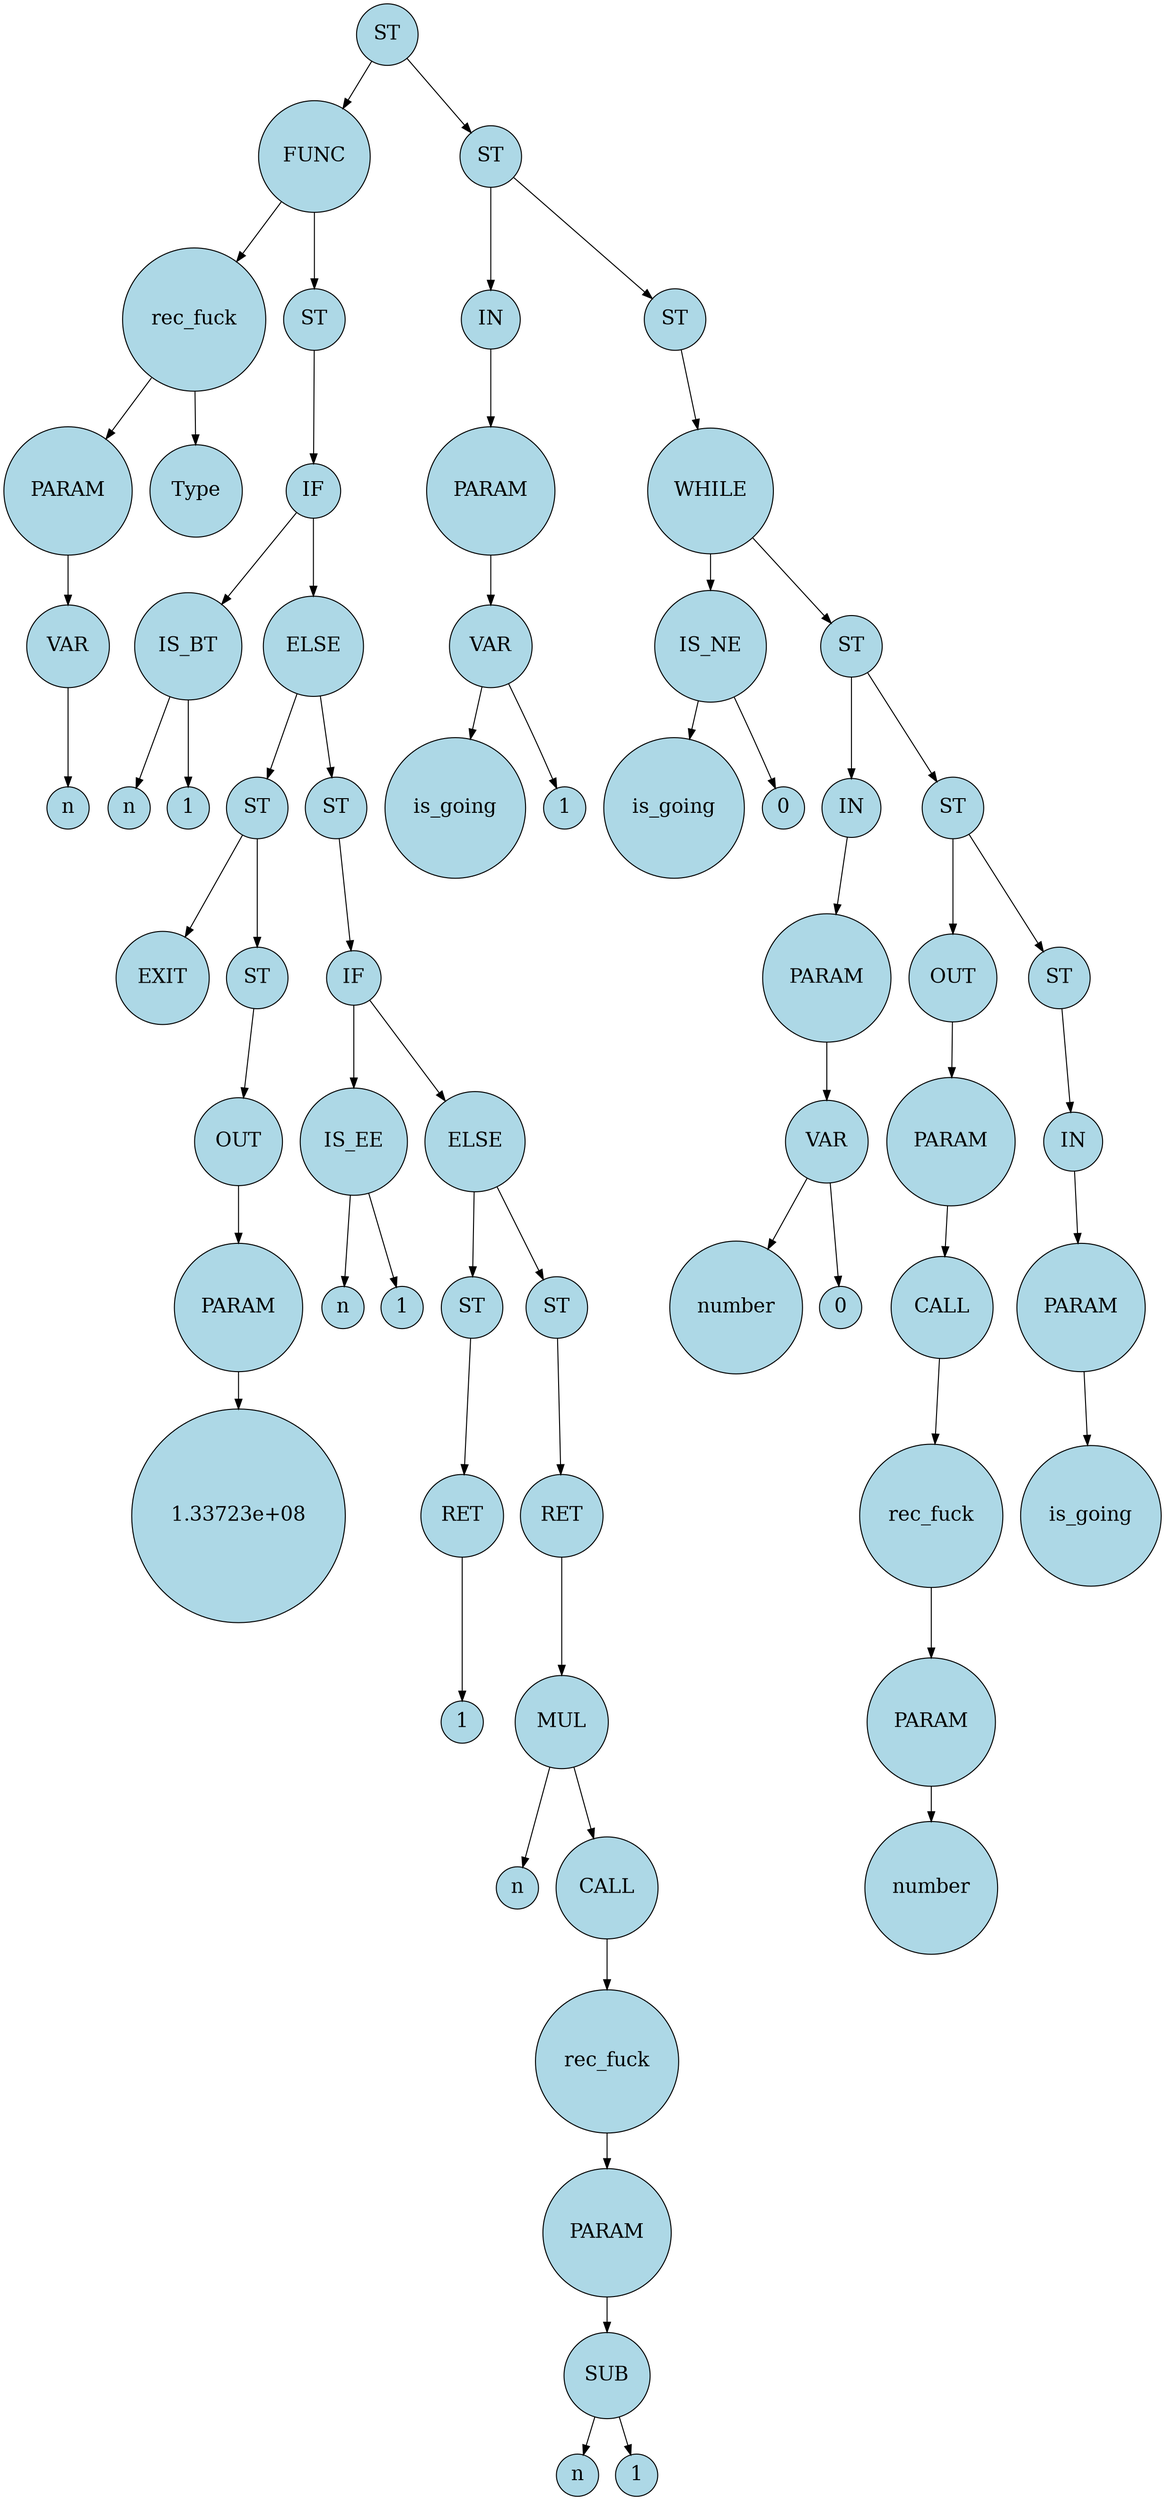 digraph G{
    rankdir = TB;
    edge[ colour = black ];
    node[ fillcolor = lightgreen, colour = black, shape = circle, fontsize = 20 ];
    node68 [style = filled, fillcolor = lightblue, label = "ST"];
    node38 [style = filled, fillcolor = lightblue, label = "FUNC"];
    node37 [style = filled, fillcolor = lightblue, label = "rec_fuck"];
    node3 [style = filled, fillcolor = lightblue, label = "PARAM"];
    node2 [style = filled, fillcolor = lightblue, label = "VAR"];
    node1 [style = filled, fillcolor = lightblue, label = "n"];
    node36 [style = filled, fillcolor = lightblue, label = "Type"];
    node35 [style = filled, fillcolor = lightblue, label = "ST"];
    node34 [style = filled, fillcolor = lightblue, label = "IF"];
    node6 [style = filled, fillcolor = lightblue, label = "IS_BT"];
    node4 [style = filled, fillcolor = lightblue, label = "n"];
    node5 [style = filled, fillcolor = lightblue, label = "1"];
    node33 [style = filled, fillcolor = lightblue, label = "ELSE"];
    node12 [style = filled, fillcolor = lightblue, label = "ST"];
    node7 [style = filled, fillcolor = lightblue, label = "EXIT"];
    node11 [style = filled, fillcolor = lightblue, label = "ST"];
    node10 [style = filled, fillcolor = lightblue, label = "OUT"];
    node9 [style = filled, fillcolor = lightblue, label = "PARAM"];
    node8 [style = filled, fillcolor = lightblue, label = "1.33723e+08"];
    node32 [style = filled, fillcolor = lightblue, label = "ST"];
    node31 [style = filled, fillcolor = lightblue, label = "IF"];
    node15 [style = filled, fillcolor = lightblue, label = "IS_EE"];
    node13 [style = filled, fillcolor = lightblue, label = "n"];
    node14 [style = filled, fillcolor = lightblue, label = "1"];
    node30 [style = filled, fillcolor = lightblue, label = "ELSE"];
    node18 [style = filled, fillcolor = lightblue, label = "ST"];
    node17 [style = filled, fillcolor = lightblue, label = "RET"];
    node16 [style = filled, fillcolor = lightblue, label = "1"];
    node29 [style = filled, fillcolor = lightblue, label = "ST"];
    node28 [style = filled, fillcolor = lightblue, label = "RET"];
    node27 [style = filled, fillcolor = lightblue, label = "MUL"];
    node19 [style = filled, fillcolor = lightblue, label = "n"];
    node26 [style = filled, fillcolor = lightblue, label = "CALL"];
    node25 [style = filled, fillcolor = lightblue, label = "rec_fuck"];
    node24 [style = filled, fillcolor = lightblue, label = "PARAM"];
    node23 [style = filled, fillcolor = lightblue, label = "SUB"];
    node21 [style = filled, fillcolor = lightblue, label = "n"];
    node22 [style = filled, fillcolor = lightblue, label = "1"];
    node67 [style = filled, fillcolor = lightblue, label = "ST"];
    node43 [style = filled, fillcolor = lightblue, label = "IN"];
    node42 [style = filled, fillcolor = lightblue, label = "PARAM"];
    node41 [style = filled, fillcolor = lightblue, label = "VAR"];
    node39 [style = filled, fillcolor = lightblue, label = "is_going"];
    node40 [style = filled, fillcolor = lightblue, label = "1"];
    node66 [style = filled, fillcolor = lightblue, label = "ST"];
    node65 [style = filled, fillcolor = lightblue, label = "WHILE"];
    node46 [style = filled, fillcolor = lightblue, label = "IS_NE"];
    node44 [style = filled, fillcolor = lightblue, label = "is_going"];
    node45 [style = filled, fillcolor = lightblue, label = "0"];
    node64 [style = filled, fillcolor = lightblue, label = "ST"];
    node51 [style = filled, fillcolor = lightblue, label = "IN"];
    node50 [style = filled, fillcolor = lightblue, label = "PARAM"];
    node49 [style = filled, fillcolor = lightblue, label = "VAR"];
    node47 [style = filled, fillcolor = lightblue, label = "number"];
    node48 [style = filled, fillcolor = lightblue, label = "0"];
    node63 [style = filled, fillcolor = lightblue, label = "ST"];
    node58 [style = filled, fillcolor = lightblue, label = "OUT"];
    node57 [style = filled, fillcolor = lightblue, label = "PARAM"];
    node56 [style = filled, fillcolor = lightblue, label = "CALL"];
    node55 [style = filled, fillcolor = lightblue, label = "rec_fuck"];
    node54 [style = filled, fillcolor = lightblue, label = "PARAM"];
    node53 [style = filled, fillcolor = lightblue, label = "number"];
    node62 [style = filled, fillcolor = lightblue, label = "ST"];
    node61 [style = filled, fillcolor = lightblue, label = "IN"];
    node60 [style = filled, fillcolor = lightblue, label = "PARAM"];
    node59 [style = filled, fillcolor = lightblue, label = "is_going"];
    node68 -> node38;
    node38 -> node37;
    node37 -> node3;
    node3 -> node2;
    node2 -> node1;
    node37 -> node36;
    node35 -> node34;
    node34 -> node6;
    node6 -> node4;
    node6 -> node5;
    node33 -> node12;
    node12 -> node7;
    node11 -> node10;
    node10 -> node9;
    node9 -> node8;
    node12 -> node11;
    node32 -> node31;
    node31 -> node15;
    node15 -> node13;
    node15 -> node14;
    node30 -> node18;
    node18 -> node17;
    node17 -> node16;
    node29 -> node28;
    node28 -> node27;
    node27 -> node19;
    node26 -> node25;
    node25 -> node24;
    node24 -> node23;
    node23 -> node21;
    node23 -> node22;
    node27 -> node26;
    node30 -> node29;
    node31 -> node30;
    node33 -> node32;
    node34 -> node33;
    node38 -> node35;
    node67 -> node43;
    node43 -> node42;
    node42 -> node41;
    node41 -> node39;
    node41 -> node40;
    node66 -> node65;
    node65 -> node46;
    node46 -> node44;
    node46 -> node45;
    node64 -> node51;
    node51 -> node50;
    node50 -> node49;
    node49 -> node47;
    node49 -> node48;
    node63 -> node58;
    node58 -> node57;
    node57 -> node56;
    node56 -> node55;
    node55 -> node54;
    node54 -> node53;
    node62 -> node61;
    node61 -> node60;
    node60 -> node59;
    node63 -> node62;
    node64 -> node63;
    node65 -> node64;
    node67 -> node66;
    node68 -> node67;
}
